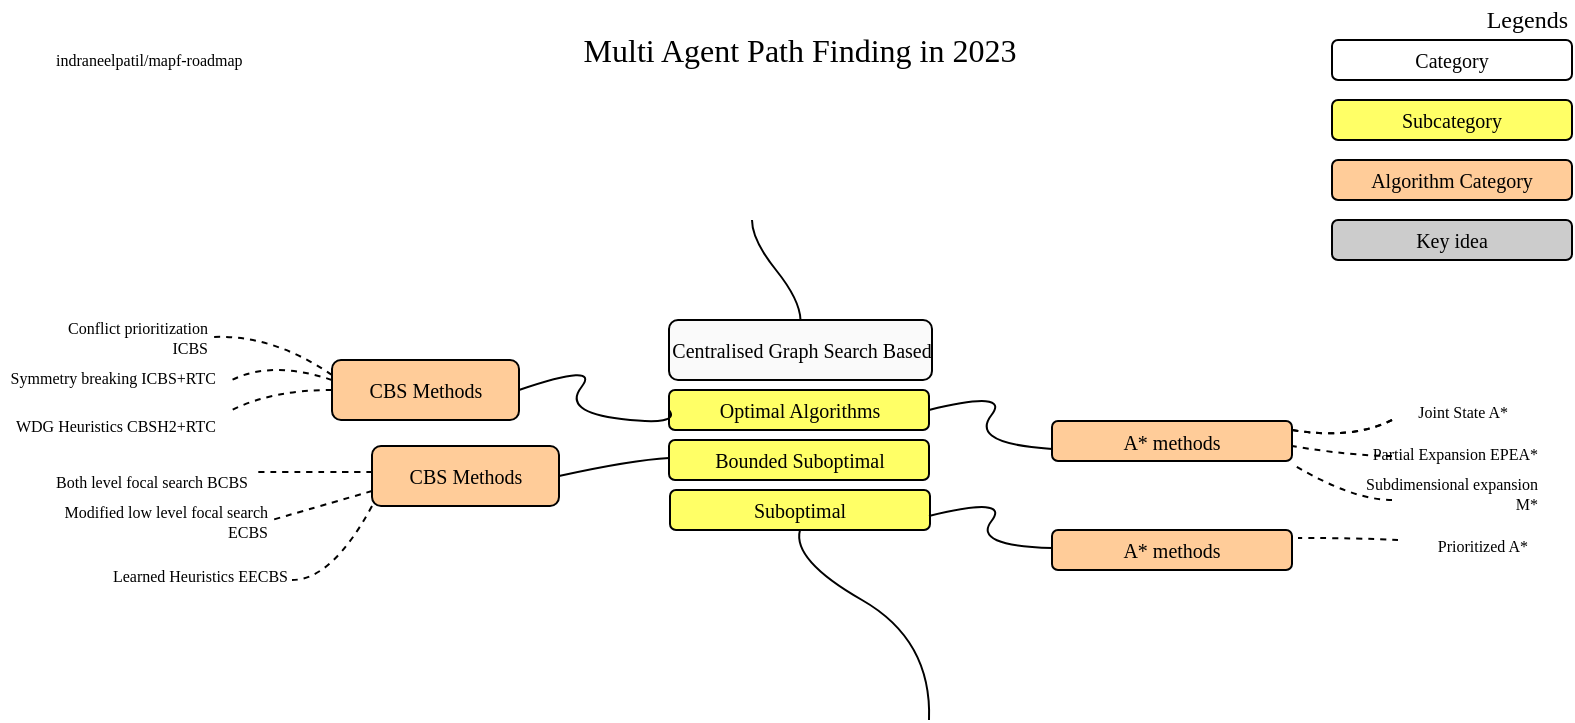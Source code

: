 <mxfile version="21.6.3" type="github">
  <diagram id="CwU8dhpzYnV2hqpYqISQ" name="Page-1">
    <mxGraphModel dx="763" dy="447" grid="1" gridSize="10" guides="1" tooltips="1" connect="1" arrows="1" fold="1" page="1" pageScale="1" pageWidth="827" pageHeight="1169" background="#ffffff" math="0" shadow="0">
      <root>
        <mxCell id="0" />
        <mxCell id="1" parent="0" />
        <mxCell id="4" value="Multi Agent Path Finding in 2023" style="text;html=1;strokeColor=none;fillColor=none;align=center;verticalAlign=middle;whiteSpace=wrap;rounded=0;comic=0;fontFamily=Verdana;fontSize=16;fontStyle=0" parent="1" vertex="1">
          <mxGeometry x="273.5" y="30" width="280" height="30" as="geometry" />
        </mxCell>
        <mxCell id="5" value="Legends" style="text;html=1;strokeColor=none;fillColor=none;align=right;verticalAlign=middle;whiteSpace=wrap;rounded=0;comic=0;fontFamily=Verdana;fontSize=12;" parent="1" vertex="1">
          <mxGeometry x="720" y="20" width="80" height="20" as="geometry" />
        </mxCell>
        <mxCell id="7" value="Subcategory" style="rounded=1;whiteSpace=wrap;html=1;comic=0;fontFamily=Verdana;fontSize=10;fillColor=#FFFF66;" parent="1" vertex="1">
          <mxGeometry x="680" y="70" width="120" height="20" as="geometry" />
        </mxCell>
        <mxCell id="9" value="Algorithm Category" style="rounded=1;whiteSpace=wrap;html=1;comic=0;fontFamily=Verdana;fontSize=10;fillColor=#FFCC99;" parent="1" vertex="1">
          <mxGeometry x="680" y="100" width="120" height="20" as="geometry" />
        </mxCell>
        <mxCell id="10" value="Key idea" style="rounded=1;whiteSpace=wrap;html=1;comic=0;fontFamily=Verdana;fontSize=10;fillColor=#CCCCCC;" parent="1" vertex="1">
          <mxGeometry x="680" y="130" width="120" height="20" as="geometry" />
        </mxCell>
        <mxCell id="15" value="" style="curved=1;endArrow=none;html=1;fontFamily=Verdana;fontSize=10;exitX=0.5;exitY=1;entryX=0.5;entryY=0;endFill=0;" parent="1" target="17" edge="1">
          <mxGeometry width="50" height="50" relative="1" as="geometry">
            <mxPoint x="390" y="130" as="sourcePoint" />
            <mxPoint x="360" y="190" as="targetPoint" />
            <Array as="points">
              <mxPoint x="390" y="140" />
              <mxPoint x="414" y="170" />
            </Array>
          </mxGeometry>
        </mxCell>
        <mxCell id="17" value="Centralised Graph Search Based" style="rounded=1;whiteSpace=wrap;html=1;comic=0;fontFamily=Verdana;fontSize=10;fillColor=#fafafa;" parent="1" vertex="1">
          <mxGeometry x="348.5" y="180" width="131.5" height="30" as="geometry" />
        </mxCell>
        <mxCell id="18" value="Optimal Algorithms" style="rounded=1;whiteSpace=wrap;html=1;comic=0;fontFamily=Verdana;fontSize=10;fillColor=#FFFF66;" parent="1" vertex="1">
          <mxGeometry x="348.5" y="215" width="130" height="20" as="geometry" />
        </mxCell>
        <mxCell id="20" value="Bounded Suboptimal" style="rounded=1;whiteSpace=wrap;html=1;comic=0;fontFamily=Verdana;fontSize=10;fillColor=#FFFF66;" parent="1" vertex="1">
          <mxGeometry x="348.5" y="240" width="130" height="20" as="geometry" />
        </mxCell>
        <mxCell id="52" value="" style="curved=1;endArrow=none;html=1;fontFamily=Verdana;fontSize=10;entryX=0.5;entryY=0;endFill=0;exitX=0.5;exitY=1;exitDx=0;exitDy=0;" parent="1" source="3GfHXLE6OEoNehkDiDL5-192" edge="1">
          <mxGeometry width="50" height="50" relative="1" as="geometry">
            <mxPoint x="420" y="290" as="sourcePoint" />
            <mxPoint x="478.5" y="380" as="targetPoint" />
            <Array as="points">
              <mxPoint x="410" y="300" />
              <mxPoint x="480" y="340" />
            </Array>
          </mxGeometry>
        </mxCell>
        <mxCell id="ac9188710934de2-52" value="" style="shape=image;html=1;verticalAlign=top;verticalLabelPosition=bottom;labelBackgroundColor=#ffffff;imageAspect=0;aspect=fixed;image=https://cdn1.iconfinder.com/data/icons/logotypes/32/github-128.png;rounded=1;glass=0;comic=0;strokeColor=#000000;fillColor=#FFFFFF;fontFamily=Verdana;fontSize=14;align=center;" parent="1" vertex="1">
          <mxGeometry x="20" y="40" width="20" height="20" as="geometry" />
        </mxCell>
        <mxCell id="ac9188710934de2-55" value="indraneelpatil/mapf-roadmap" style="text;html=1;strokeColor=none;fillColor=none;align=left;verticalAlign=middle;whiteSpace=wrap;rounded=0;comic=0;fontFamily=Verdana;fontSize=8;" parent="1" vertex="1">
          <mxGeometry x="40" y="42.5" width="260" height="15" as="geometry" />
        </mxCell>
        <mxCell id="3GfHXLE6OEoNehkDiDL5-192" value="Suboptimal" style="rounded=1;whiteSpace=wrap;html=1;comic=0;fontFamily=Verdana;fontSize=10;fillColor=#FFFF66;" vertex="1" parent="1">
          <mxGeometry x="349" y="265" width="130" height="20" as="geometry" />
        </mxCell>
        <mxCell id="3GfHXLE6OEoNehkDiDL5-195" value="" style="curved=1;endArrow=none;html=1;fontFamily=Verdana;fontSize=10;exitX=0;exitY=0.5;entryX=1;entryY=0.5;endFill=0;exitDx=0;exitDy=0;" edge="1" parent="1" source="3GfHXLE6OEoNehkDiDL5-196">
          <mxGeometry width="50" height="50" relative="1" as="geometry">
            <mxPoint x="589.5" y="247" as="sourcePoint" />
            <mxPoint x="478.5" y="225" as="targetPoint" />
            <Array as="points">
              <mxPoint x="559.5" y="247" />
              <mxPoint x="500" y="240" />
              <mxPoint x="519.5" y="215" />
            </Array>
          </mxGeometry>
        </mxCell>
        <mxCell id="3GfHXLE6OEoNehkDiDL5-196" value="A* methods" style="rounded=1;whiteSpace=wrap;html=1;comic=0;fontFamily=Verdana;fontSize=10;fillColor=#ffcc99;strokeColor=#000000;" vertex="1" parent="1">
          <mxGeometry x="540" y="230.5" width="120" height="20" as="geometry" />
        </mxCell>
        <mxCell id="3GfHXLE6OEoNehkDiDL5-197" value="Category" style="rounded=1;whiteSpace=wrap;html=1;comic=0;fontFamily=Verdana;fontSize=10;" vertex="1" parent="1">
          <mxGeometry x="680" y="40" width="120" height="20" as="geometry" />
        </mxCell>
        <mxCell id="3GfHXLE6OEoNehkDiDL5-198" value="" style="curved=1;endArrow=none;html=1;fontFamily=Verdana;fontSize=8;entryX=1;entryY=0.5;endFill=0;dashed=1;" edge="1" parent="1">
          <mxGeometry width="50" height="50" relative="1" as="geometry">
            <mxPoint x="710" y="230" as="sourcePoint" />
            <mxPoint x="660" y="235" as="targetPoint" />
            <Array as="points">
              <mxPoint x="690" y="240" />
            </Array>
          </mxGeometry>
        </mxCell>
        <mxCell id="3GfHXLE6OEoNehkDiDL5-199" value="Joint State A*" style="text;html=1;strokeColor=none;fillColor=none;align=right;verticalAlign=middle;whiteSpace=wrap;rounded=0;comic=0;fontFamily=Verdana;fontSize=8;" vertex="1" parent="1">
          <mxGeometry x="510" y="218" width="260" height="15" as="geometry" />
        </mxCell>
        <mxCell id="3GfHXLE6OEoNehkDiDL5-200" value="" style="curved=1;endArrow=none;html=1;fontFamily=Verdana;fontSize=8;entryX=1;entryY=0.5;endFill=0;dashed=1;" edge="1" parent="1">
          <mxGeometry width="50" height="50" relative="1" as="geometry">
            <mxPoint x="710" y="248" as="sourcePoint" />
            <mxPoint x="660" y="243" as="targetPoint" />
            <Array as="points">
              <mxPoint x="690" y="248" />
            </Array>
          </mxGeometry>
        </mxCell>
        <mxCell id="3GfHXLE6OEoNehkDiDL5-201" value="Partial Expansion EPEA*" style="text;html=1;strokeColor=none;fillColor=none;align=right;verticalAlign=middle;whiteSpace=wrap;rounded=0;comic=0;fontFamily=Verdana;fontSize=8;" vertex="1" parent="1">
          <mxGeometry x="695" y="240" width="90" height="13" as="geometry" />
        </mxCell>
        <mxCell id="3GfHXLE6OEoNehkDiDL5-202" value="" style="curved=1;endArrow=none;html=1;fontFamily=Verdana;fontSize=8;entryX=1;entryY=0.5;endFill=0;dashed=1;" edge="1" parent="1">
          <mxGeometry width="50" height="50" relative="1" as="geometry">
            <mxPoint x="710" y="270" as="sourcePoint" />
            <mxPoint x="660" y="252" as="targetPoint" />
            <Array as="points">
              <mxPoint x="690" y="270" />
            </Array>
          </mxGeometry>
        </mxCell>
        <mxCell id="3GfHXLE6OEoNehkDiDL5-203" value="Subdimensional expansion M*" style="text;html=1;strokeColor=none;fillColor=none;align=right;verticalAlign=middle;whiteSpace=wrap;rounded=0;comic=0;fontFamily=Verdana;fontSize=8;" vertex="1" parent="1">
          <mxGeometry x="695" y="260" width="90" height="13" as="geometry" />
        </mxCell>
        <mxCell id="3GfHXLE6OEoNehkDiDL5-204" value="CBS Methods" style="rounded=1;whiteSpace=wrap;html=1;comic=0;fontFamily=Verdana;fontSize=10;fillColor=#ffcc99;strokeColor=#000000;" vertex="1" parent="1">
          <mxGeometry x="180" y="200" width="93.5" height="30" as="geometry" />
        </mxCell>
        <mxCell id="3GfHXLE6OEoNehkDiDL5-205" value="" style="curved=1;endArrow=none;html=1;fontFamily=Verdana;fontSize=10;exitX=0;exitY=0.5;entryX=1;entryY=0.5;endFill=0;exitDx=0;exitDy=0;entryDx=0;entryDy=0;" edge="1" parent="1" source="18" target="3GfHXLE6OEoNehkDiDL5-204">
          <mxGeometry width="50" height="50" relative="1" as="geometry">
            <mxPoint x="335" y="227" as="sourcePoint" />
            <mxPoint x="273.5" y="211" as="targetPoint" />
            <Array as="points">
              <mxPoint x="354.5" y="233" />
              <mxPoint x="295" y="226" />
              <mxPoint x="314.5" y="201" />
            </Array>
          </mxGeometry>
        </mxCell>
        <mxCell id="3GfHXLE6OEoNehkDiDL5-206" value="" style="curved=1;endArrow=none;html=1;fontFamily=Verdana;fontSize=8;endFill=0;dashed=1;exitX=0;exitY=0.5;" edge="1" parent="1">
          <mxGeometry width="50" height="50" relative="1" as="geometry">
            <mxPoint x="180" y="210" as="sourcePoint" />
            <mxPoint x="130" y="210" as="targetPoint" />
            <Array as="points">
              <mxPoint x="150" y="200" />
            </Array>
          </mxGeometry>
        </mxCell>
        <mxCell id="3GfHXLE6OEoNehkDiDL5-207" value="Conflict prioritization ICBS" style="text;html=1;strokeColor=none;fillColor=none;align=right;verticalAlign=middle;whiteSpace=wrap;rounded=0;comic=0;fontFamily=Verdana;fontSize=8;" vertex="1" parent="1">
          <mxGeometry x="30" y="180" width="90" height="17" as="geometry" />
        </mxCell>
        <mxCell id="3GfHXLE6OEoNehkDiDL5-208" value="" style="curved=1;endArrow=none;html=1;fontFamily=Verdana;fontSize=8;endFill=0;dashed=1;exitX=0;exitY=0.5;exitDx=0;exitDy=0;" edge="1" parent="1" source="3GfHXLE6OEoNehkDiDL5-204">
          <mxGeometry width="50" height="50" relative="1" as="geometry">
            <mxPoint x="180" y="225" as="sourcePoint" />
            <mxPoint x="130" y="225" as="targetPoint" />
            <Array as="points">
              <mxPoint x="150" y="215" />
            </Array>
          </mxGeometry>
        </mxCell>
        <mxCell id="3GfHXLE6OEoNehkDiDL5-209" value="Symmetry breaking ICBS+RTC" style="text;html=1;strokeColor=none;fillColor=none;align=right;verticalAlign=middle;whiteSpace=wrap;rounded=0;comic=0;fontFamily=Verdana;fontSize=8;" vertex="1" parent="1">
          <mxGeometry x="14" y="201.5" width="110" height="15" as="geometry" />
        </mxCell>
        <mxCell id="3GfHXLE6OEoNehkDiDL5-210" value="" style="curved=1;endArrow=none;html=1;fontFamily=Verdana;fontSize=8;entryX=1;entryY=0.5;endFill=0;dashed=1;" edge="1" parent="1">
          <mxGeometry width="50" height="50" relative="1" as="geometry">
            <mxPoint x="710" y="230" as="sourcePoint" />
            <mxPoint x="660" y="235" as="targetPoint" />
            <Array as="points">
              <mxPoint x="690" y="240" />
            </Array>
          </mxGeometry>
        </mxCell>
        <mxCell id="3GfHXLE6OEoNehkDiDL5-212" value="WDG Heuristics CBSH2+RTC" style="text;html=1;strokeColor=none;fillColor=none;align=right;verticalAlign=middle;whiteSpace=wrap;rounded=0;comic=0;fontFamily=Verdana;fontSize=8;" vertex="1" parent="1">
          <mxGeometry x="14" y="225" width="110" height="15" as="geometry" />
        </mxCell>
        <mxCell id="3GfHXLE6OEoNehkDiDL5-214" value="" style="curved=1;endArrow=none;html=1;fontFamily=Verdana;fontSize=8;endFill=0;dashed=1;exitX=0;exitY=0.25;exitDx=0;exitDy=0;entryX=1;entryY=0.5;entryDx=0;entryDy=0;" edge="1" parent="1" source="3GfHXLE6OEoNehkDiDL5-204" target="3GfHXLE6OEoNehkDiDL5-207">
          <mxGeometry width="50" height="50" relative="1" as="geometry">
            <mxPoint x="180" y="197" as="sourcePoint" />
            <mxPoint x="130" y="197" as="targetPoint" />
            <Array as="points">
              <mxPoint x="150" y="187" />
            </Array>
          </mxGeometry>
        </mxCell>
        <mxCell id="3GfHXLE6OEoNehkDiDL5-215" value="CBS Methods" style="rounded=1;whiteSpace=wrap;html=1;comic=0;fontFamily=Verdana;fontSize=10;fillColor=#ffcc99;strokeColor=#000000;" vertex="1" parent="1">
          <mxGeometry x="200" y="243" width="93.5" height="30" as="geometry" />
        </mxCell>
        <mxCell id="3GfHXLE6OEoNehkDiDL5-216" value="" style="curved=1;endArrow=none;html=1;fontFamily=Verdana;fontSize=10;exitX=0;exitY=0.5;entryX=1;entryY=0.5;endFill=0;exitDx=0;exitDy=0;entryDx=0;entryDy=0;" edge="1" parent="1" target="3GfHXLE6OEoNehkDiDL5-215">
          <mxGeometry width="50" height="50" relative="1" as="geometry">
            <mxPoint x="348.5" y="249" as="sourcePoint" />
            <mxPoint x="273.5" y="239" as="targetPoint" />
            <Array as="points">
              <mxPoint x="330" y="250" />
            </Array>
          </mxGeometry>
        </mxCell>
        <mxCell id="3GfHXLE6OEoNehkDiDL5-217" value="" style="curved=1;endArrow=none;html=1;fontFamily=Verdana;fontSize=8;endFill=0;dashed=1;exitX=0;exitY=0.25;exitDx=0;exitDy=0;" edge="1" parent="1">
          <mxGeometry width="50" height="50" relative="1" as="geometry">
            <mxPoint x="200" y="256" as="sourcePoint" />
            <mxPoint x="140" y="256" as="targetPoint" />
            <Array as="points" />
          </mxGeometry>
        </mxCell>
        <mxCell id="3GfHXLE6OEoNehkDiDL5-218" value="Both level focal search BCBS" style="text;html=1;strokeColor=none;fillColor=none;align=right;verticalAlign=middle;whiteSpace=wrap;rounded=0;comic=0;fontFamily=Verdana;fontSize=8;" vertex="1" parent="1">
          <mxGeometry x="30" y="253" width="110" height="15" as="geometry" />
        </mxCell>
        <mxCell id="3GfHXLE6OEoNehkDiDL5-219" value="" style="curved=1;endArrow=none;html=1;fontFamily=Verdana;fontSize=8;endFill=0;dashed=1;exitX=0;exitY=0.75;exitDx=0;exitDy=0;" edge="1" parent="1" source="3GfHXLE6OEoNehkDiDL5-215">
          <mxGeometry width="50" height="50" relative="1" as="geometry">
            <mxPoint x="184" y="284.2" as="sourcePoint" />
            <mxPoint x="150" y="280" as="targetPoint" />
            <Array as="points" />
          </mxGeometry>
        </mxCell>
        <mxCell id="3GfHXLE6OEoNehkDiDL5-220" value="Modified low level focal search ECBS" style="text;html=1;strokeColor=none;fillColor=none;align=right;verticalAlign=middle;whiteSpace=wrap;rounded=0;comic=0;fontFamily=Verdana;fontSize=8;" vertex="1" parent="1">
          <mxGeometry x="40" y="273" width="110" height="15" as="geometry" />
        </mxCell>
        <mxCell id="3GfHXLE6OEoNehkDiDL5-221" value="" style="curved=1;endArrow=none;html=1;fontFamily=Verdana;fontSize=8;endFill=0;dashed=1;exitX=0;exitY=1;exitDx=0;exitDy=0;" edge="1" parent="1" source="3GfHXLE6OEoNehkDiDL5-215">
          <mxGeometry width="50" height="50" relative="1" as="geometry">
            <mxPoint x="210" y="276" as="sourcePoint" />
            <mxPoint x="160" y="310" as="targetPoint" />
            <Array as="points">
              <mxPoint x="180" y="310" />
            </Array>
          </mxGeometry>
        </mxCell>
        <mxCell id="3GfHXLE6OEoNehkDiDL5-222" value="Learned Heuristics EECBS" style="text;html=1;strokeColor=none;fillColor=none;align=right;verticalAlign=middle;whiteSpace=wrap;rounded=0;comic=0;fontFamily=Verdana;fontSize=8;" vertex="1" parent="1">
          <mxGeometry x="50" y="300" width="110" height="15" as="geometry" />
        </mxCell>
        <mxCell id="3GfHXLE6OEoNehkDiDL5-223" value="A* methods" style="rounded=1;whiteSpace=wrap;html=1;comic=0;fontFamily=Verdana;fontSize=10;fillColor=#ffcc99;strokeColor=#000000;" vertex="1" parent="1">
          <mxGeometry x="540" y="285" width="120" height="20" as="geometry" />
        </mxCell>
        <mxCell id="3GfHXLE6OEoNehkDiDL5-224" value="" style="curved=1;endArrow=none;html=1;fontFamily=Verdana;fontSize=10;exitX=0;exitY=0.5;entryX=1;entryY=0.5;endFill=0;exitDx=0;exitDy=0;" edge="1" parent="1">
          <mxGeometry width="50" height="50" relative="1" as="geometry">
            <mxPoint x="540" y="294" as="sourcePoint" />
            <mxPoint x="478.5" y="278" as="targetPoint" />
            <Array as="points">
              <mxPoint x="500" y="293" />
              <mxPoint x="519.5" y="268" />
            </Array>
          </mxGeometry>
        </mxCell>
        <mxCell id="3GfHXLE6OEoNehkDiDL5-226" value="" style="curved=1;endArrow=none;html=1;fontFamily=Verdana;fontSize=8;entryX=1;entryY=0.5;endFill=0;dashed=1;" edge="1" parent="1">
          <mxGeometry width="50" height="50" relative="1" as="geometry">
            <mxPoint x="713" y="290" as="sourcePoint" />
            <mxPoint x="663" y="289" as="targetPoint" />
            <Array as="points">
              <mxPoint x="693" y="289" />
            </Array>
          </mxGeometry>
        </mxCell>
        <mxCell id="3GfHXLE6OEoNehkDiDL5-227" value="Prioritized A*" style="text;html=1;strokeColor=none;fillColor=none;align=right;verticalAlign=middle;whiteSpace=wrap;rounded=0;comic=0;fontFamily=Verdana;fontSize=8;" vertex="1" parent="1">
          <mxGeometry x="520" y="285" width="260" height="15" as="geometry" />
        </mxCell>
      </root>
    </mxGraphModel>
  </diagram>
</mxfile>
